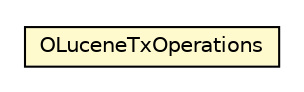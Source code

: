 #!/usr/local/bin/dot
#
# Class diagram 
# Generated by UMLGraph version R5_6-24-gf6e263 (http://www.umlgraph.org/)
#

digraph G {
	edge [fontname="Helvetica",fontsize=10,labelfontname="Helvetica",labelfontsize=10];
	node [fontname="Helvetica",fontsize=10,shape=plaintext];
	nodesep=0.25;
	ranksep=0.5;
	// com.orientechnologies.lucene.OLuceneTxOperations
	c2440542 [label=<<table title="com.orientechnologies.lucene.OLuceneTxOperations" border="0" cellborder="1" cellspacing="0" cellpadding="2" port="p" bgcolor="lemonChiffon" href="./OLuceneTxOperations.html">
		<tr><td><table border="0" cellspacing="0" cellpadding="1">
<tr><td align="center" balign="center"> OLuceneTxOperations </td></tr>
		</table></td></tr>
		</table>>, URL="./OLuceneTxOperations.html", fontname="Helvetica", fontcolor="black", fontsize=10.0];
}

